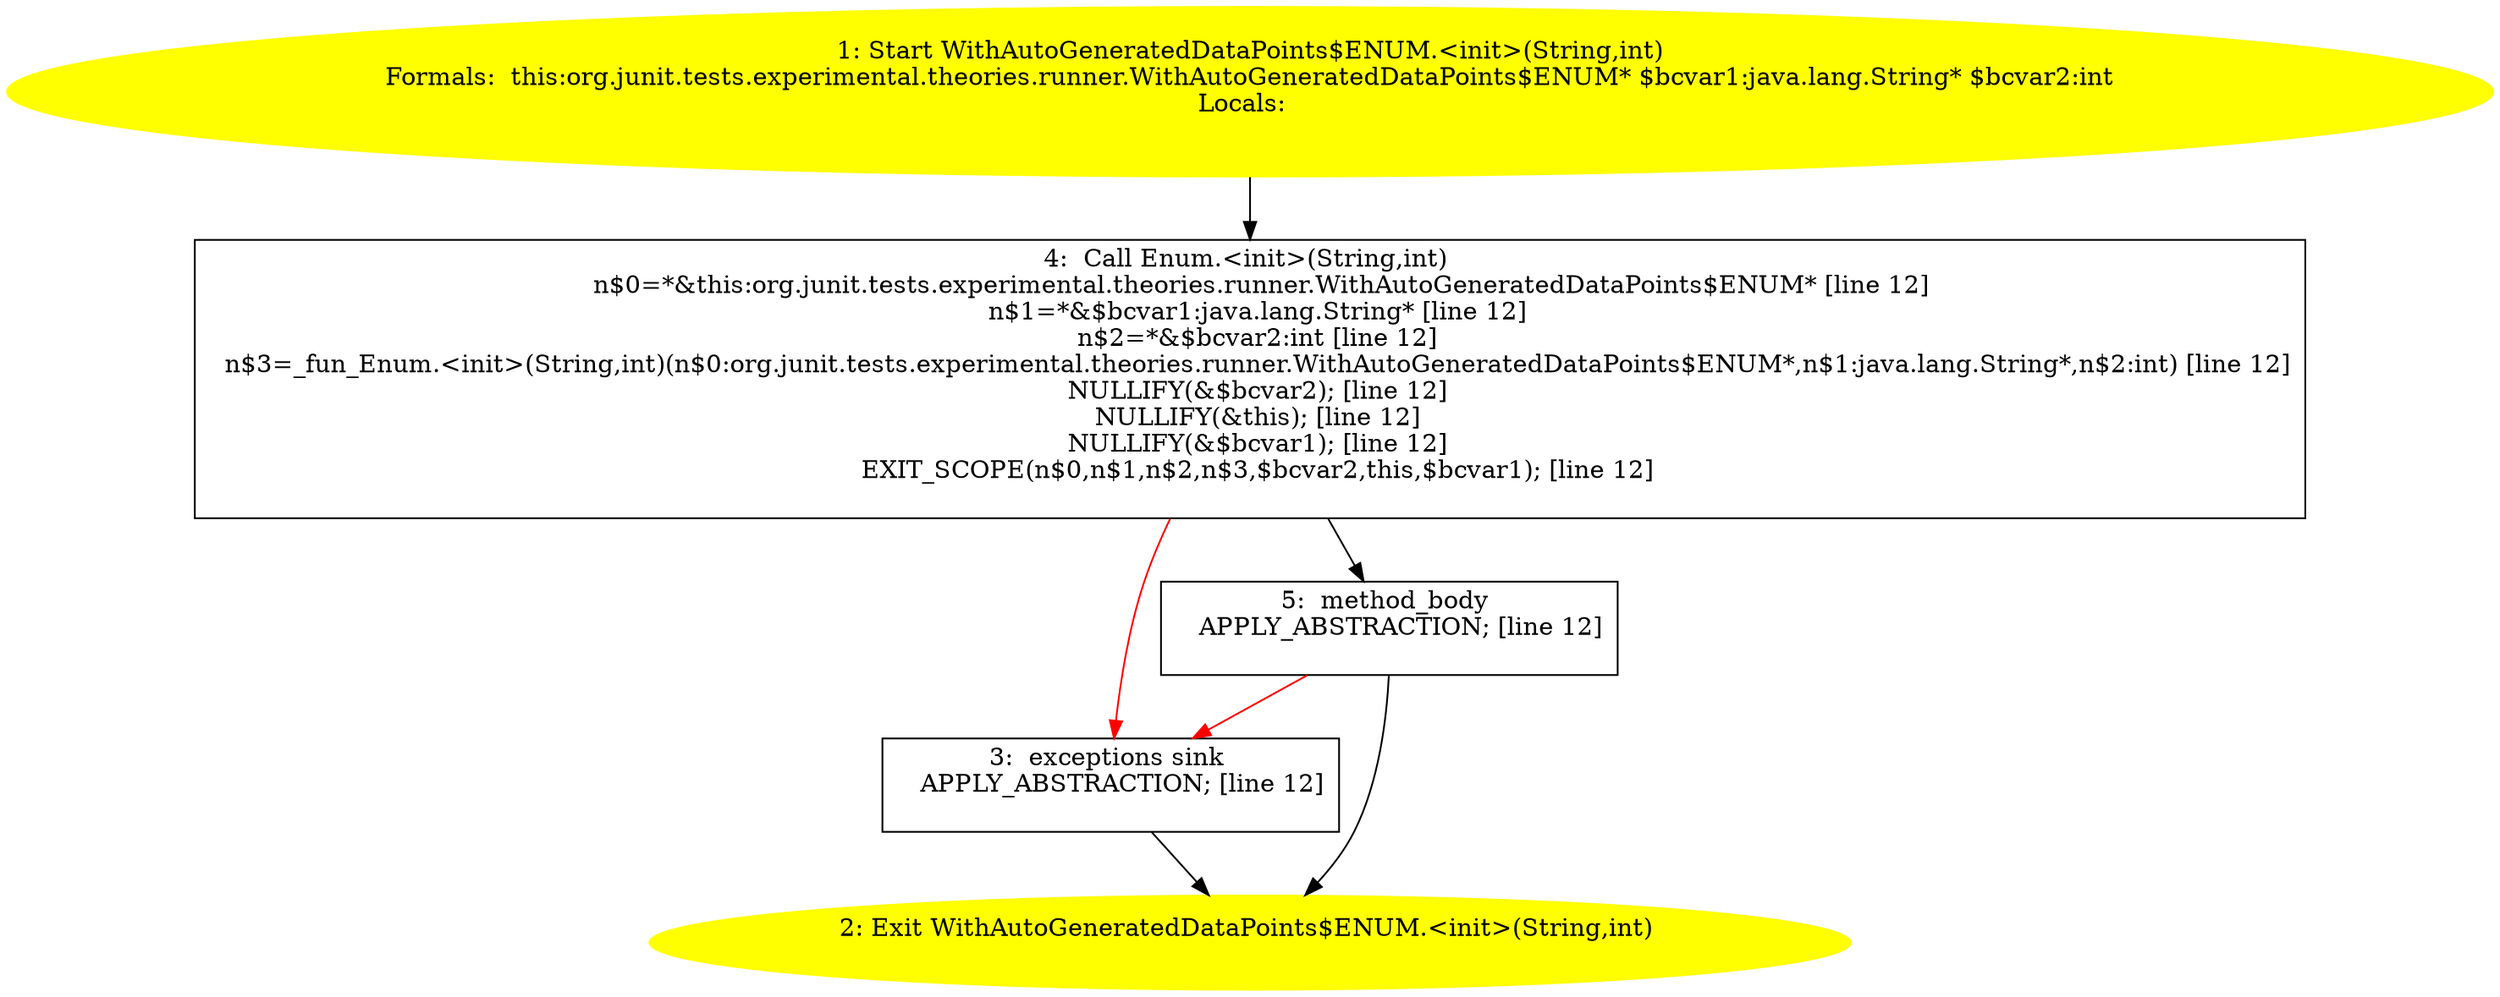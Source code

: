 /* @generated */
digraph cfg {
"org.junit.tests.experimental.theories.runner.WithAutoGeneratedDataPoints$ENUM.<init>(java.lang.Strin.81ed5cf6b88ed6751ff73fde9a1d556e_1" [label="1: Start WithAutoGeneratedDataPoints$ENUM.<init>(String,int)\nFormals:  this:org.junit.tests.experimental.theories.runner.WithAutoGeneratedDataPoints$ENUM* $bcvar1:java.lang.String* $bcvar2:int\nLocals:  \n  " color=yellow style=filled]
	

	 "org.junit.tests.experimental.theories.runner.WithAutoGeneratedDataPoints$ENUM.<init>(java.lang.Strin.81ed5cf6b88ed6751ff73fde9a1d556e_1" -> "org.junit.tests.experimental.theories.runner.WithAutoGeneratedDataPoints$ENUM.<init>(java.lang.Strin.81ed5cf6b88ed6751ff73fde9a1d556e_4" ;
"org.junit.tests.experimental.theories.runner.WithAutoGeneratedDataPoints$ENUM.<init>(java.lang.Strin.81ed5cf6b88ed6751ff73fde9a1d556e_2" [label="2: Exit WithAutoGeneratedDataPoints$ENUM.<init>(String,int) \n  " color=yellow style=filled]
	

"org.junit.tests.experimental.theories.runner.WithAutoGeneratedDataPoints$ENUM.<init>(java.lang.Strin.81ed5cf6b88ed6751ff73fde9a1d556e_3" [label="3:  exceptions sink \n   APPLY_ABSTRACTION; [line 12]\n " shape="box"]
	

	 "org.junit.tests.experimental.theories.runner.WithAutoGeneratedDataPoints$ENUM.<init>(java.lang.Strin.81ed5cf6b88ed6751ff73fde9a1d556e_3" -> "org.junit.tests.experimental.theories.runner.WithAutoGeneratedDataPoints$ENUM.<init>(java.lang.Strin.81ed5cf6b88ed6751ff73fde9a1d556e_2" ;
"org.junit.tests.experimental.theories.runner.WithAutoGeneratedDataPoints$ENUM.<init>(java.lang.Strin.81ed5cf6b88ed6751ff73fde9a1d556e_4" [label="4:  Call Enum.<init>(String,int) \n   n$0=*&this:org.junit.tests.experimental.theories.runner.WithAutoGeneratedDataPoints$ENUM* [line 12]\n  n$1=*&$bcvar1:java.lang.String* [line 12]\n  n$2=*&$bcvar2:int [line 12]\n  n$3=_fun_Enum.<init>(String,int)(n$0:org.junit.tests.experimental.theories.runner.WithAutoGeneratedDataPoints$ENUM*,n$1:java.lang.String*,n$2:int) [line 12]\n  NULLIFY(&$bcvar2); [line 12]\n  NULLIFY(&this); [line 12]\n  NULLIFY(&$bcvar1); [line 12]\n  EXIT_SCOPE(n$0,n$1,n$2,n$3,$bcvar2,this,$bcvar1); [line 12]\n " shape="box"]
	

	 "org.junit.tests.experimental.theories.runner.WithAutoGeneratedDataPoints$ENUM.<init>(java.lang.Strin.81ed5cf6b88ed6751ff73fde9a1d556e_4" -> "org.junit.tests.experimental.theories.runner.WithAutoGeneratedDataPoints$ENUM.<init>(java.lang.Strin.81ed5cf6b88ed6751ff73fde9a1d556e_5" ;
	 "org.junit.tests.experimental.theories.runner.WithAutoGeneratedDataPoints$ENUM.<init>(java.lang.Strin.81ed5cf6b88ed6751ff73fde9a1d556e_4" -> "org.junit.tests.experimental.theories.runner.WithAutoGeneratedDataPoints$ENUM.<init>(java.lang.Strin.81ed5cf6b88ed6751ff73fde9a1d556e_3" [color="red" ];
"org.junit.tests.experimental.theories.runner.WithAutoGeneratedDataPoints$ENUM.<init>(java.lang.Strin.81ed5cf6b88ed6751ff73fde9a1d556e_5" [label="5:  method_body \n   APPLY_ABSTRACTION; [line 12]\n " shape="box"]
	

	 "org.junit.tests.experimental.theories.runner.WithAutoGeneratedDataPoints$ENUM.<init>(java.lang.Strin.81ed5cf6b88ed6751ff73fde9a1d556e_5" -> "org.junit.tests.experimental.theories.runner.WithAutoGeneratedDataPoints$ENUM.<init>(java.lang.Strin.81ed5cf6b88ed6751ff73fde9a1d556e_2" ;
	 "org.junit.tests.experimental.theories.runner.WithAutoGeneratedDataPoints$ENUM.<init>(java.lang.Strin.81ed5cf6b88ed6751ff73fde9a1d556e_5" -> "org.junit.tests.experimental.theories.runner.WithAutoGeneratedDataPoints$ENUM.<init>(java.lang.Strin.81ed5cf6b88ed6751ff73fde9a1d556e_3" [color="red" ];
}
